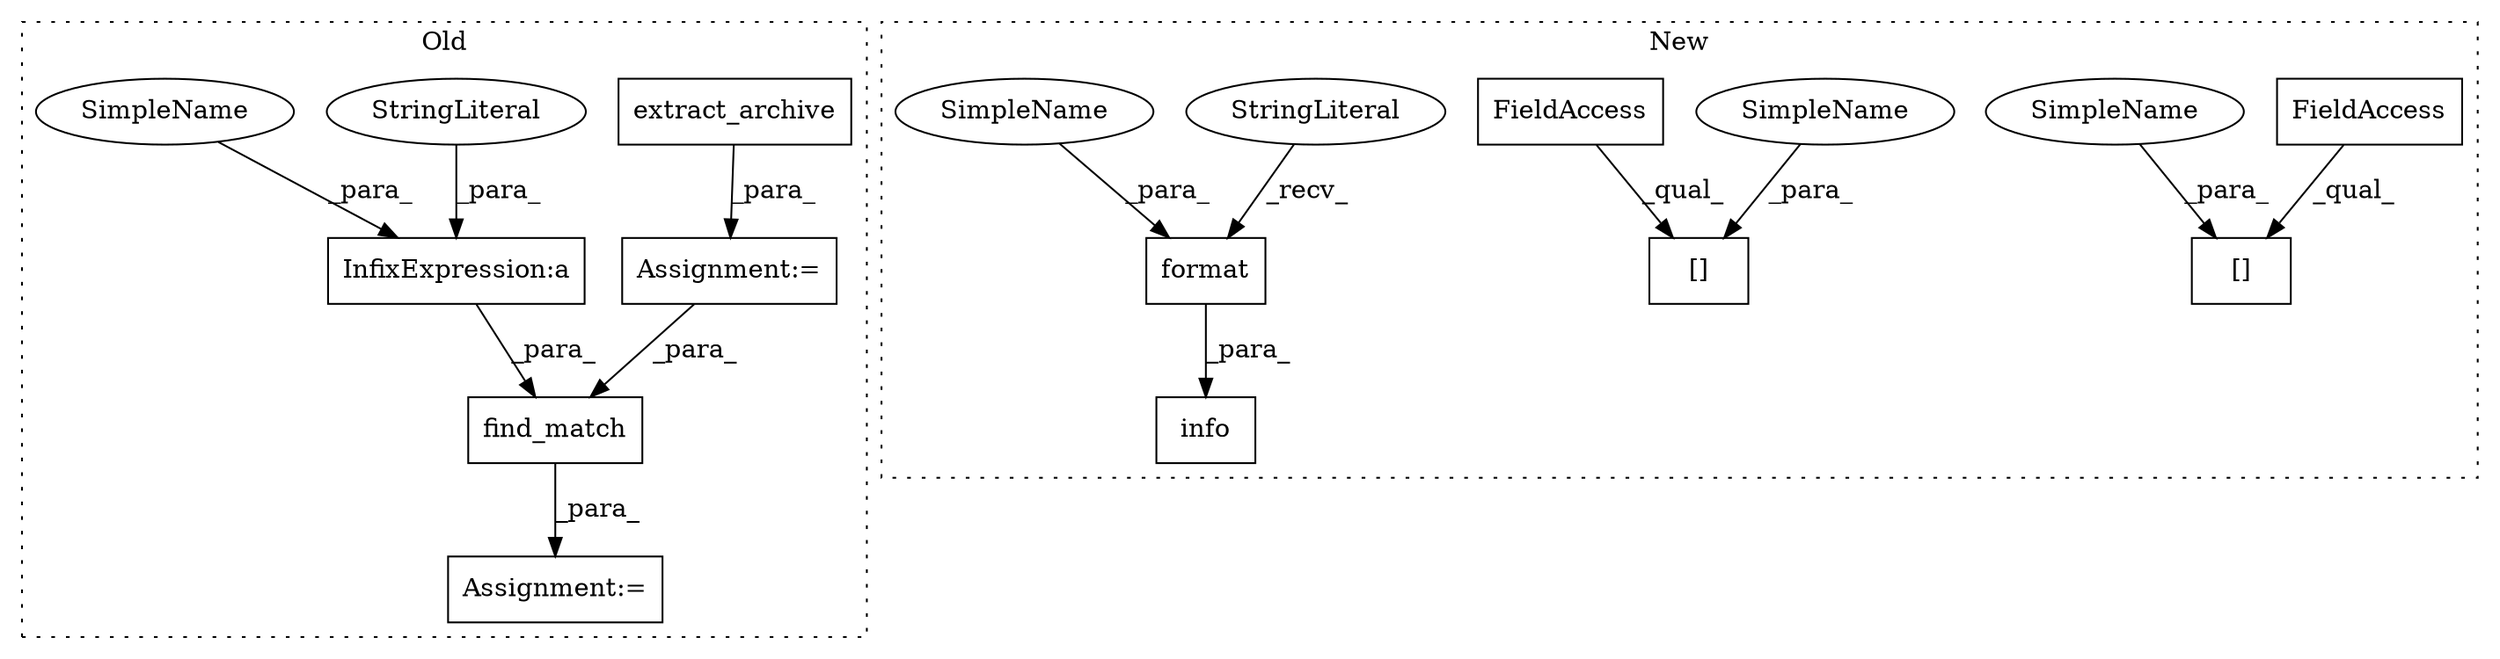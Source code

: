 digraph G {
subgraph cluster0 {
1 [label="find_match" a="32" s="1475,1516" l="11,1" shape="box"];
3 [label="InfixExpression:a" a="27" s="1491" l="3" shape="box"];
7 [label="StringLiteral" a="45" s="1494" l="6" shape="ellipse"];
8 [label="Assignment:=" a="7" s="1474" l="1" shape="box"];
9 [label="Assignment:=" a="7" s="1435" l="1" shape="box"];
10 [label="extract_archive" a="32" s="1436,1463" l="16,1" shape="box"];
14 [label="SimpleName" a="42" s="1486" l="5" shape="ellipse"];
label = "Old";
style="dotted";
}
subgraph cluster1 {
2 [label="[]" a="2" s="1536,1562" l="21,1" shape="box"];
4 [label="[]" a="2" s="1512,1534" l="17,1" shape="box"];
5 [label="FieldAccess" a="22" s="1512" l="16" shape="box"];
6 [label="FieldAccess" a="22" s="1536" l="20" shape="box"];
11 [label="format" a="32" s="1608,1620" l="7,1" shape="box"];
12 [label="StringLiteral" a="45" s="1589" l="18" shape="ellipse"];
13 [label="info" a="32" s="1584,1621" l="5,1" shape="box"];
15 [label="SimpleName" a="42" s="1529" l="5" shape="ellipse"];
16 [label="SimpleName" a="42" s="1615" l="5" shape="ellipse"];
17 [label="SimpleName" a="42" s="1557" l="5" shape="ellipse"];
label = "New";
style="dotted";
}
1 -> 8 [label="_para_"];
3 -> 1 [label="_para_"];
5 -> 4 [label="_qual_"];
6 -> 2 [label="_qual_"];
7 -> 3 [label="_para_"];
9 -> 1 [label="_para_"];
10 -> 9 [label="_para_"];
11 -> 13 [label="_para_"];
12 -> 11 [label="_recv_"];
14 -> 3 [label="_para_"];
15 -> 4 [label="_para_"];
16 -> 11 [label="_para_"];
17 -> 2 [label="_para_"];
}